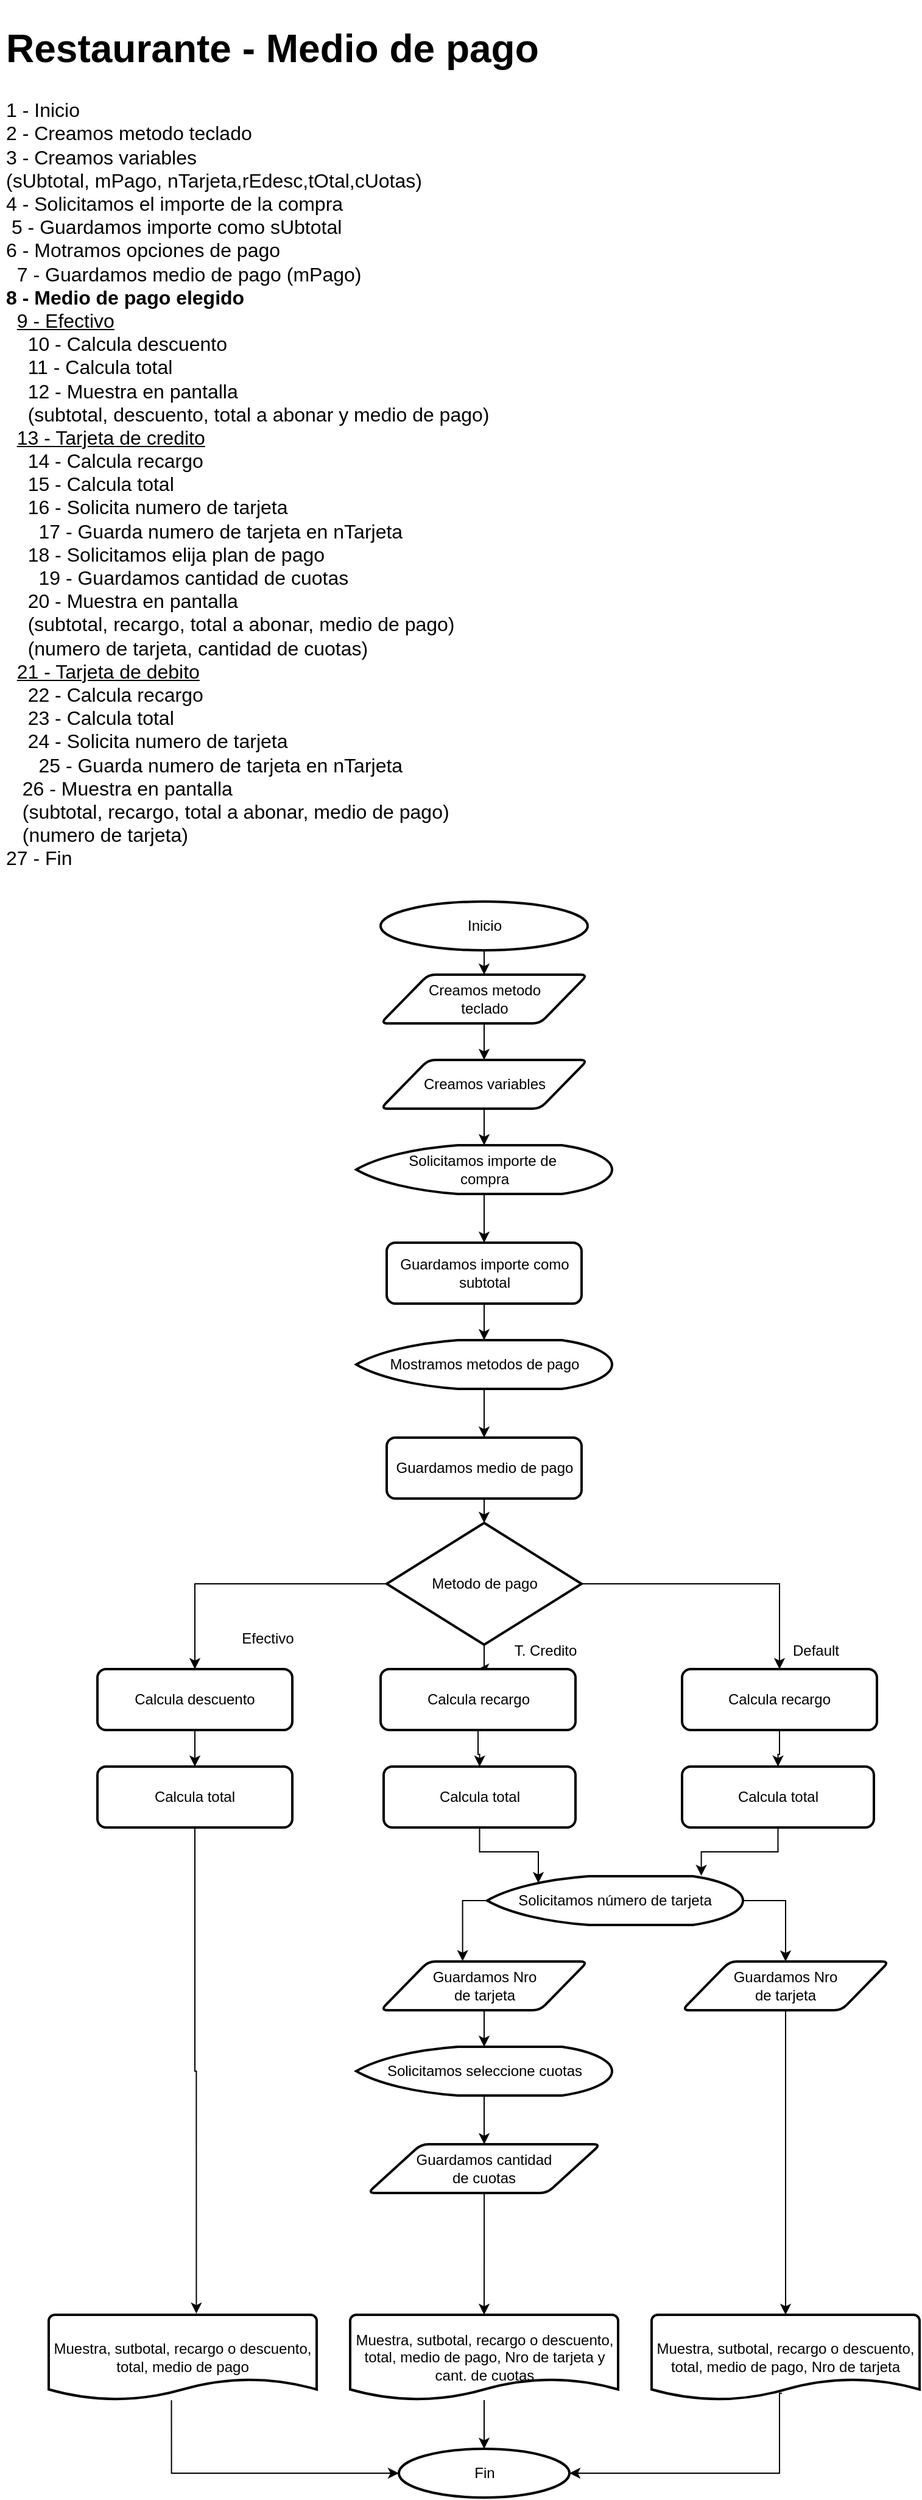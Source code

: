 <mxfile version="20.8.16" type="device"><diagram name="Página-1" id="ZDR5w2T1DiLIH5Bk0a3Y"><mxGraphModel dx="3186" dy="3398" grid="1" gridSize="10" guides="1" tooltips="1" connect="1" arrows="1" fold="1" page="1" pageScale="1" pageWidth="827" pageHeight="1169" math="0" shadow="0"><root><mxCell id="0"/><mxCell id="1" parent="0"/><mxCell id="ZqpeNAmu5j19iVGvIhXh-1" value="&lt;h1&gt;Restaurante - Medio de pago&lt;/h1&gt;&lt;p&gt;1 - Inicio&lt;br&gt;&lt;span style=&quot;background-color: initial;&quot;&gt;2 - Creamos metodo teclado&lt;br&gt;&lt;/span&gt;&lt;span style=&quot;background-color: initial;&quot;&gt;3 - Creamos variables &lt;br&gt;(sUbtotal, mPago, nTarjeta,rEdesc,tOtal,cUotas)&lt;br&gt;&lt;/span&gt;&lt;span style=&quot;background-color: initial;&quot;&gt;4 - Solicitamos el importe de la compra&lt;br&gt;&lt;/span&gt;&lt;span style=&quot;background-color: initial;&quot;&gt;&lt;span style=&quot;white-space: pre;&quot;&gt; &lt;/span&gt;5 - Guardamos importe como sUbtotal&lt;br&gt;&lt;/span&gt;&lt;span style=&quot;background-color: initial;&quot;&gt;6 - Motramos opciones de pago&lt;br&gt;&lt;/span&gt;&lt;span style=&quot;background-color: initial;&quot;&gt;&lt;span style=&quot;white-space: pre;&quot;&gt; &lt;span style=&quot;white-space: pre;&quot;&gt; &lt;/span&gt;&lt;/span&gt;7 - Guardamos medio de pago (mPago)&lt;br&gt;&lt;/span&gt;&lt;span style=&quot;background-color: initial;&quot;&gt;&lt;b&gt;8 - Medio de pago elegido&lt;/b&gt;&lt;br&gt;&lt;/span&gt;&lt;span style=&quot;background-color: initial;&quot;&gt;&lt;span style=&quot;white-space: pre;&quot;&gt; &lt;span style=&quot;white-space: pre;&quot;&gt; &lt;/span&gt;&lt;/span&gt;&lt;u&gt;9 - Efectivo&lt;/u&gt;&lt;br&gt;&lt;/span&gt;&lt;span style=&quot;background-color: initial;&quot;&gt;&lt;span style=&quot;white-space: pre;&quot;&gt; &lt;/span&gt;&lt;span style=&quot;white-space: pre;&quot;&gt; &lt;span style=&quot;white-space: pre;&quot;&gt; &lt;/span&gt;&lt;span style=&quot;white-space: pre;&quot;&gt; &lt;/span&gt;&lt;/span&gt;10 - Calcula descuento&lt;br&gt;&lt;/span&gt;&lt;span style=&quot;background-color: initial;&quot;&gt;&lt;span style=&quot;white-space: pre;&quot;&gt; &lt;/span&gt;&lt;span style=&quot;white-space: pre;&quot;&gt; &lt;span style=&quot;white-space: pre;&quot;&gt; &lt;/span&gt;&lt;span style=&quot;white-space: pre;&quot;&gt; &lt;/span&gt;&lt;/span&gt;11 - Calcula total&lt;br&gt;&lt;/span&gt;&lt;span style=&quot;background-color: initial;&quot;&gt;&lt;span style=&quot;white-space: pre;&quot;&gt; &lt;/span&gt;&lt;span style=&quot;white-space: pre;&quot;&gt; &lt;span style=&quot;white-space: pre;&quot;&gt; &lt;/span&gt;&lt;span style=&quot;white-space: pre;&quot;&gt; &lt;/span&gt;&lt;/span&gt;12 - Muestra en pantalla&amp;nbsp;&lt;br&gt;&lt;/span&gt;&lt;span style=&quot;background-color: initial;&quot;&gt;&lt;span style=&quot;white-space: pre;&quot;&gt; &lt;/span&gt;&lt;span style=&quot;white-space: pre;&quot;&gt; &lt;span style=&quot;white-space: pre;&quot;&gt; &lt;/span&gt;&lt;span style=&quot;white-space: pre;&quot;&gt; &lt;/span&gt;&lt;/span&gt;(subtotal, descuento, total a abonar y medio de pago)&lt;br&gt;&lt;/span&gt;&lt;span style=&quot;background-color: initial;&quot;&gt;&lt;span style=&quot;white-space: pre;&quot;&gt; &lt;span style=&quot;white-space: pre;&quot;&gt; &lt;/span&gt;&lt;/span&gt;&lt;u&gt;13 - Tarjeta de credito&lt;/u&gt;&lt;br&gt;&lt;/span&gt;&lt;span style=&quot;background-color: initial;&quot;&gt;&lt;span style=&quot;white-space: pre;&quot;&gt; &lt;/span&gt;&lt;span style=&quot;white-space: pre;&quot;&gt; &lt;span style=&quot;white-space: pre;&quot;&gt; &lt;/span&gt;&lt;span style=&quot;white-space: pre;&quot;&gt; &lt;/span&gt;&lt;/span&gt;14 - Calcula recargo&lt;br&gt;&lt;/span&gt;&lt;span style=&quot;background-color: initial;&quot;&gt;&lt;span style=&quot;white-space: pre;&quot;&gt; &lt;/span&gt;&lt;span style=&quot;white-space: pre;&quot;&gt; &lt;span style=&quot;white-space: pre;&quot;&gt; &lt;/span&gt;&lt;span style=&quot;white-space: pre;&quot;&gt; &lt;/span&gt;&lt;/span&gt;15 - Calcula total&lt;br&gt;&lt;/span&gt;&lt;span style=&quot;background-color: initial;&quot;&gt;&lt;span style=&quot;white-space: pre;&quot;&gt; &lt;/span&gt;&lt;span style=&quot;white-space: pre;&quot;&gt; &lt;span style=&quot;white-space: pre;&quot;&gt; &lt;/span&gt;&lt;span style=&quot;white-space: pre;&quot;&gt; &lt;/span&gt;&lt;/span&gt;16 - Solicita numero de tarjeta&lt;br&gt;&lt;/span&gt;&lt;span style=&quot;background-color: initial;&quot;&gt;&lt;span style=&quot;white-space: pre;&quot;&gt; &lt;/span&gt;&lt;span style=&quot;white-space: pre;&quot;&gt; &lt;span style=&quot;white-space: pre;&quot;&gt; &lt;span style=&quot;white-space: pre;&quot;&gt; &lt;/span&gt;&lt;span style=&quot;white-space: pre;&quot;&gt; &lt;/span&gt;&lt;span style=&quot;white-space: pre;&quot;&gt; &lt;/span&gt;&lt;/span&gt;&lt;/span&gt;17 - Guarda numero de tarjeta en nTarjeta&lt;br&gt;&lt;/span&gt;&lt;span style=&quot;background-color: initial;&quot;&gt;&lt;span style=&quot;white-space: pre;&quot;&gt; &lt;/span&gt;&lt;span style=&quot;white-space: pre;&quot;&gt; &lt;span style=&quot;white-space: pre;&quot;&gt; &lt;/span&gt;&lt;span style=&quot;white-space: pre;&quot;&gt; &lt;/span&gt;&lt;/span&gt;18 - Solicitamos elija plan de pago&lt;br&gt;&lt;/span&gt;&lt;span style=&quot;background-color: initial;&quot;&gt;&lt;span style=&quot;white-space: pre;&quot;&gt; &lt;/span&gt;&lt;span style=&quot;white-space: pre;&quot;&gt; &lt;/span&gt;&lt;span style=&quot;white-space: pre;&quot;&gt; &lt;span style=&quot;white-space: pre;&quot;&gt; &lt;/span&gt;&lt;span style=&quot;white-space: pre;&quot;&gt; &lt;/span&gt;&lt;span style=&quot;white-space: pre;&quot;&gt; &lt;/span&gt;&lt;/span&gt;19 - Guardamos cantidad de cuotas&lt;br&gt;&lt;/span&gt;&lt;span style=&quot;background-color: initial;&quot;&gt;&lt;span style=&quot;white-space: pre;&quot;&gt; &lt;/span&gt;&lt;span style=&quot;white-space: pre;&quot;&gt; &lt;span style=&quot;white-space: pre;&quot;&gt; &lt;/span&gt;&lt;span style=&quot;white-space: pre;&quot;&gt; &lt;/span&gt;&lt;/span&gt;20 - Muestra en pantalla&amp;nbsp;&lt;br&gt;&lt;/span&gt;&lt;span style=&quot;background-color: initial;&quot;&gt;&lt;span style=&quot;white-space: pre;&quot;&gt; &lt;/span&gt;&lt;span style=&quot;white-space: pre;&quot;&gt; &lt;span style=&quot;white-space: pre;&quot;&gt; &lt;/span&gt;&lt;span style=&quot;white-space: pre;&quot;&gt; &lt;/span&gt;&lt;/span&gt;(subtotal, recargo, total a abonar, medio de pago)&lt;br&gt;&lt;/span&gt;&lt;span style=&quot;background-color: initial;&quot;&gt;&lt;span style=&quot;white-space: pre;&quot;&gt; &lt;/span&gt;&lt;span style=&quot;white-space: pre;&quot;&gt; &lt;span style=&quot;white-space: pre;&quot;&gt; &lt;/span&gt;&lt;span style=&quot;white-space: pre;&quot;&gt; &lt;/span&gt;&lt;/span&gt;(numero de tarjeta, cantidad de cuotas)&lt;br&gt;&lt;/span&gt;&lt;span style=&quot;background-color: initial;&quot;&gt;&lt;span style=&quot;white-space: pre;&quot;&gt; &lt;span style=&quot;white-space: pre;&quot;&gt; &lt;/span&gt;&lt;/span&gt;&lt;u&gt;21 - Tarjeta de debito&lt;/u&gt;&lt;br&gt;&lt;/span&gt;&lt;span style=&quot;background-color: initial;&quot;&gt;&lt;span style=&quot;white-space: pre;&quot;&gt; &lt;/span&gt;&lt;span style=&quot;white-space: pre;&quot;&gt; &lt;span style=&quot;white-space: pre;&quot;&gt; &lt;/span&gt;&lt;span style=&quot;white-space: pre;&quot;&gt; &lt;/span&gt;&lt;/span&gt;22 - Calcula recargo&lt;br&gt;&lt;/span&gt;&lt;span style=&quot;background-color: initial;&quot;&gt;&lt;span style=&quot;white-space: pre;&quot;&gt; &lt;/span&gt;&lt;span style=&quot;white-space: pre;&quot;&gt; &lt;span style=&quot;white-space: pre;&quot;&gt; &lt;/span&gt;&lt;span style=&quot;white-space: pre;&quot;&gt; &lt;/span&gt;&lt;/span&gt;23 - Calcula total&lt;br&gt;&lt;/span&gt;&lt;span style=&quot;background-color: initial;&quot;&gt;&lt;span style=&quot;white-space: pre;&quot;&gt; &lt;/span&gt;&lt;span style=&quot;white-space: pre;&quot;&gt; &lt;span style=&quot;white-space: pre;&quot;&gt; &lt;/span&gt;&lt;span style=&quot;white-space: pre;&quot;&gt; &lt;/span&gt;&lt;/span&gt;24 - Solicita numero de tarjeta&lt;br&gt;&lt;/span&gt;&lt;span style=&quot;background-color: initial;&quot;&gt;&lt;span style=&quot;white-space: pre;&quot;&gt; &lt;/span&gt;&lt;span style=&quot;white-space: pre;&quot;&gt; &lt;/span&gt;&lt;span style=&quot;white-space: pre;&quot;&gt; &lt;span style=&quot;white-space: pre;&quot;&gt; &lt;/span&gt;&lt;span style=&quot;white-space: pre;&quot;&gt; &lt;span style=&quot;white-space: pre;&quot;&gt; &lt;/span&gt;&lt;/span&gt;&lt;/span&gt;25 - Guarda numero de tarjeta en nTarjeta&lt;br&gt;&lt;/span&gt;&lt;span style=&quot;background-color: initial;&quot;&gt;&lt;span style=&quot;white-space: pre;&quot;&gt; &lt;/span&gt;&lt;span style=&quot;white-space: pre;&quot;&gt; &lt;span style=&quot;white-space: pre;&quot;&gt; &lt;/span&gt;&lt;/span&gt;26 - Muestra en pantalla&lt;br&gt;&lt;/span&gt;&lt;span style=&quot;background-color: initial;&quot;&gt;&lt;span style=&quot;white-space: pre;&quot;&gt; &lt;/span&gt;&lt;span style=&quot;white-space: pre;&quot;&gt; &lt;span style=&quot;white-space: pre;&quot;&gt; &lt;/span&gt;&lt;/span&gt;(subtotal, recargo, total a abonar, medio de pago)&lt;br&gt;&lt;/span&gt;&lt;span style=&quot;background-color: initial;&quot;&gt;&lt;span style=&quot;white-space: pre;&quot;&gt; &lt;/span&gt;&lt;span style=&quot;white-space: pre;&quot;&gt; &lt;span style=&quot;white-space: pre;&quot;&gt; &lt;/span&gt;&lt;/span&gt;(numero de tarjeta)&lt;br&gt;&lt;/span&gt;&lt;span style=&quot;background-color: initial;&quot;&gt;27 - Fin&lt;/span&gt;&lt;/p&gt;" style="text;html=1;strokeColor=none;fillColor=none;spacing=5;spacingTop=-20;whiteSpace=wrap;overflow=hidden;rounded=0;fontSize=16;" parent="1" vertex="1"><mxGeometry x="-1640" y="-2320" width="460" height="700" as="geometry"/></mxCell><mxCell id="YZmxz_gzcXOV4c84oKuN-30" style="edgeStyle=orthogonalEdgeStyle;rounded=0;orthogonalLoop=1;jettySize=auto;html=1;entryX=0.5;entryY=0;entryDx=0;entryDy=0;" parent="1" source="YZmxz_gzcXOV4c84oKuN-1" target="YZmxz_gzcXOV4c84oKuN-2" edge="1"><mxGeometry relative="1" as="geometry"/></mxCell><mxCell id="YZmxz_gzcXOV4c84oKuN-1" value="Inicio" style="strokeWidth=2;html=1;shape=mxgraph.flowchart.start_1;whiteSpace=wrap;" parent="1" vertex="1"><mxGeometry x="-1327.5" y="-1590" width="170" height="40" as="geometry"/></mxCell><mxCell id="YZmxz_gzcXOV4c84oKuN-32" style="edgeStyle=orthogonalEdgeStyle;rounded=0;orthogonalLoop=1;jettySize=auto;html=1;" parent="1" source="YZmxz_gzcXOV4c84oKuN-2" target="YZmxz_gzcXOV4c84oKuN-3" edge="1"><mxGeometry relative="1" as="geometry"/></mxCell><mxCell id="YZmxz_gzcXOV4c84oKuN-2" value="Creamos metodo&lt;br&gt;teclado" style="shape=parallelogram;html=1;strokeWidth=2;perimeter=parallelogramPerimeter;whiteSpace=wrap;rounded=1;arcSize=12;size=0.23;" parent="1" vertex="1"><mxGeometry x="-1327.5" y="-1530" width="170" height="40" as="geometry"/></mxCell><mxCell id="YZmxz_gzcXOV4c84oKuN-33" style="edgeStyle=orthogonalEdgeStyle;rounded=0;orthogonalLoop=1;jettySize=auto;html=1;" parent="1" source="YZmxz_gzcXOV4c84oKuN-3" target="YZmxz_gzcXOV4c84oKuN-4" edge="1"><mxGeometry relative="1" as="geometry"/></mxCell><mxCell id="YZmxz_gzcXOV4c84oKuN-3" value="Creamos variables" style="shape=parallelogram;html=1;strokeWidth=2;perimeter=parallelogramPerimeter;whiteSpace=wrap;rounded=1;arcSize=12;size=0.23;" parent="1" vertex="1"><mxGeometry x="-1327.5" y="-1460" width="170" height="40" as="geometry"/></mxCell><mxCell id="YZmxz_gzcXOV4c84oKuN-34" style="edgeStyle=orthogonalEdgeStyle;rounded=0;orthogonalLoop=1;jettySize=auto;html=1;entryX=0.5;entryY=0;entryDx=0;entryDy=0;" parent="1" source="YZmxz_gzcXOV4c84oKuN-4" target="YZmxz_gzcXOV4c84oKuN-5" edge="1"><mxGeometry relative="1" as="geometry"/></mxCell><mxCell id="YZmxz_gzcXOV4c84oKuN-4" value="Solicitamos importe de&amp;nbsp;&lt;br&gt;compra" style="strokeWidth=2;html=1;shape=mxgraph.flowchart.display;whiteSpace=wrap;" parent="1" vertex="1"><mxGeometry x="-1347.5" y="-1390" width="210" height="40" as="geometry"/></mxCell><mxCell id="YZmxz_gzcXOV4c84oKuN-35" style="edgeStyle=orthogonalEdgeStyle;rounded=0;orthogonalLoop=1;jettySize=auto;html=1;entryX=0.5;entryY=0;entryDx=0;entryDy=0;entryPerimeter=0;" parent="1" source="YZmxz_gzcXOV4c84oKuN-5" target="YZmxz_gzcXOV4c84oKuN-6" edge="1"><mxGeometry relative="1" as="geometry"/></mxCell><mxCell id="YZmxz_gzcXOV4c84oKuN-5" value="Guardamos importe como&lt;br&gt;subtotal" style="rounded=1;whiteSpace=wrap;html=1;absoluteArcSize=1;arcSize=14;strokeWidth=2;" parent="1" vertex="1"><mxGeometry x="-1322.5" y="-1310" width="160" height="50" as="geometry"/></mxCell><mxCell id="YZmxz_gzcXOV4c84oKuN-36" style="edgeStyle=orthogonalEdgeStyle;rounded=0;orthogonalLoop=1;jettySize=auto;html=1;" parent="1" source="YZmxz_gzcXOV4c84oKuN-6" target="YZmxz_gzcXOV4c84oKuN-7" edge="1"><mxGeometry relative="1" as="geometry"/></mxCell><mxCell id="YZmxz_gzcXOV4c84oKuN-6" value="Mostramos metodos de pago" style="strokeWidth=2;html=1;shape=mxgraph.flowchart.display;whiteSpace=wrap;" parent="1" vertex="1"><mxGeometry x="-1347.5" y="-1230" width="210" height="40" as="geometry"/></mxCell><mxCell id="YZmxz_gzcXOV4c84oKuN-37" style="edgeStyle=orthogonalEdgeStyle;rounded=0;orthogonalLoop=1;jettySize=auto;html=1;entryX=0.5;entryY=0;entryDx=0;entryDy=0;entryPerimeter=0;" parent="1" source="YZmxz_gzcXOV4c84oKuN-7" target="YZmxz_gzcXOV4c84oKuN-8" edge="1"><mxGeometry relative="1" as="geometry"/></mxCell><mxCell id="YZmxz_gzcXOV4c84oKuN-7" value="Guardamos medio de pago" style="rounded=1;whiteSpace=wrap;html=1;absoluteArcSize=1;arcSize=14;strokeWidth=2;" parent="1" vertex="1"><mxGeometry x="-1322.5" y="-1150" width="160" height="50" as="geometry"/></mxCell><mxCell id="YZmxz_gzcXOV4c84oKuN-38" style="edgeStyle=orthogonalEdgeStyle;rounded=0;orthogonalLoop=1;jettySize=auto;html=1;entryX=0.5;entryY=0;entryDx=0;entryDy=0;" parent="1" source="YZmxz_gzcXOV4c84oKuN-8" target="YZmxz_gzcXOV4c84oKuN-9" edge="1"><mxGeometry relative="1" as="geometry"/></mxCell><mxCell id="YZmxz_gzcXOV4c84oKuN-39" style="edgeStyle=orthogonalEdgeStyle;rounded=0;orthogonalLoop=1;jettySize=auto;html=1;entryX=0.5;entryY=0;entryDx=0;entryDy=0;" parent="1" source="YZmxz_gzcXOV4c84oKuN-8" target="YZmxz_gzcXOV4c84oKuN-10" edge="1"><mxGeometry relative="1" as="geometry"/></mxCell><mxCell id="YZmxz_gzcXOV4c84oKuN-40" style="edgeStyle=orthogonalEdgeStyle;rounded=0;orthogonalLoop=1;jettySize=auto;html=1;entryX=0.5;entryY=0;entryDx=0;entryDy=0;" parent="1" source="YZmxz_gzcXOV4c84oKuN-8" target="YZmxz_gzcXOV4c84oKuN-11" edge="1"><mxGeometry relative="1" as="geometry"/></mxCell><mxCell id="YZmxz_gzcXOV4c84oKuN-8" value="Metodo de pago" style="strokeWidth=2;html=1;shape=mxgraph.flowchart.decision;whiteSpace=wrap;" parent="1" vertex="1"><mxGeometry x="-1322.5" y="-1080" width="160" height="100" as="geometry"/></mxCell><mxCell id="YZmxz_gzcXOV4c84oKuN-41" style="edgeStyle=orthogonalEdgeStyle;rounded=0;orthogonalLoop=1;jettySize=auto;html=1;entryX=0.5;entryY=0;entryDx=0;entryDy=0;" parent="1" source="YZmxz_gzcXOV4c84oKuN-9" target="YZmxz_gzcXOV4c84oKuN-12" edge="1"><mxGeometry relative="1" as="geometry"/></mxCell><mxCell id="YZmxz_gzcXOV4c84oKuN-9" value="Calcula descuento" style="rounded=1;whiteSpace=wrap;html=1;absoluteArcSize=1;arcSize=14;strokeWidth=2;" parent="1" vertex="1"><mxGeometry x="-1560" y="-960" width="160" height="50" as="geometry"/></mxCell><mxCell id="YZmxz_gzcXOV4c84oKuN-42" style="edgeStyle=orthogonalEdgeStyle;rounded=0;orthogonalLoop=1;jettySize=auto;html=1;entryX=0.5;entryY=0;entryDx=0;entryDy=0;" parent="1" source="YZmxz_gzcXOV4c84oKuN-10" target="YZmxz_gzcXOV4c84oKuN-13" edge="1"><mxGeometry relative="1" as="geometry"/></mxCell><mxCell id="YZmxz_gzcXOV4c84oKuN-10" value="Calcula recargo" style="rounded=1;whiteSpace=wrap;html=1;absoluteArcSize=1;arcSize=14;strokeWidth=2;" parent="1" vertex="1"><mxGeometry x="-1327.5" y="-960" width="160" height="50" as="geometry"/></mxCell><mxCell id="YZmxz_gzcXOV4c84oKuN-43" style="edgeStyle=orthogonalEdgeStyle;rounded=0;orthogonalLoop=1;jettySize=auto;html=1;entryX=0.5;entryY=0;entryDx=0;entryDy=0;" parent="1" source="YZmxz_gzcXOV4c84oKuN-11" target="YZmxz_gzcXOV4c84oKuN-14" edge="1"><mxGeometry relative="1" as="geometry"/></mxCell><mxCell id="YZmxz_gzcXOV4c84oKuN-11" value="Calcula recargo" style="rounded=1;whiteSpace=wrap;html=1;absoluteArcSize=1;arcSize=14;strokeWidth=2;" parent="1" vertex="1"><mxGeometry x="-1080" y="-960" width="160" height="50" as="geometry"/></mxCell><mxCell id="YZmxz_gzcXOV4c84oKuN-52" style="edgeStyle=orthogonalEdgeStyle;rounded=0;orthogonalLoop=1;jettySize=auto;html=1;entryX=0.551;entryY=-0.014;entryDx=0;entryDy=0;entryPerimeter=0;" parent="1" source="YZmxz_gzcXOV4c84oKuN-12" target="YZmxz_gzcXOV4c84oKuN-26" edge="1"><mxGeometry relative="1" as="geometry"/></mxCell><mxCell id="YZmxz_gzcXOV4c84oKuN-12" value="Calcula total" style="rounded=1;whiteSpace=wrap;html=1;absoluteArcSize=1;arcSize=14;strokeWidth=2;" parent="1" vertex="1"><mxGeometry x="-1560" y="-880" width="160" height="50" as="geometry"/></mxCell><mxCell id="YZmxz_gzcXOV4c84oKuN-44" style="edgeStyle=orthogonalEdgeStyle;rounded=0;orthogonalLoop=1;jettySize=auto;html=1;entryX=0.2;entryY=0.14;entryDx=0;entryDy=0;entryPerimeter=0;" parent="1" source="YZmxz_gzcXOV4c84oKuN-13" target="YZmxz_gzcXOV4c84oKuN-18" edge="1"><mxGeometry relative="1" as="geometry"/></mxCell><mxCell id="YZmxz_gzcXOV4c84oKuN-13" value="Calcula total" style="rounded=1;whiteSpace=wrap;html=1;absoluteArcSize=1;arcSize=14;strokeWidth=2;" parent="1" vertex="1"><mxGeometry x="-1325" y="-880" width="157.5" height="50" as="geometry"/></mxCell><mxCell id="YZmxz_gzcXOV4c84oKuN-45" style="edgeStyle=orthogonalEdgeStyle;rounded=0;orthogonalLoop=1;jettySize=auto;html=1;entryX=0.837;entryY=-0.008;entryDx=0;entryDy=0;entryPerimeter=0;" parent="1" source="YZmxz_gzcXOV4c84oKuN-14" target="YZmxz_gzcXOV4c84oKuN-18" edge="1"><mxGeometry relative="1" as="geometry"/></mxCell><mxCell id="YZmxz_gzcXOV4c84oKuN-14" value="Calcula total" style="rounded=1;whiteSpace=wrap;html=1;absoluteArcSize=1;arcSize=14;strokeWidth=2;" parent="1" vertex="1"><mxGeometry x="-1080" y="-880" width="157.5" height="50" as="geometry"/></mxCell><mxCell id="YZmxz_gzcXOV4c84oKuN-47" style="edgeStyle=orthogonalEdgeStyle;rounded=0;orthogonalLoop=1;jettySize=auto;html=1;entryX=0.5;entryY=0;entryDx=0;entryDy=0;exitX=1;exitY=0.5;exitDx=0;exitDy=0;exitPerimeter=0;" parent="1" source="YZmxz_gzcXOV4c84oKuN-18" target="YZmxz_gzcXOV4c84oKuN-23" edge="1"><mxGeometry relative="1" as="geometry"/></mxCell><mxCell id="YZmxz_gzcXOV4c84oKuN-65" style="edgeStyle=orthogonalEdgeStyle;rounded=0;orthogonalLoop=1;jettySize=auto;html=1;entryX=0.396;entryY=-0.008;entryDx=0;entryDy=0;entryPerimeter=0;exitX=0;exitY=0.5;exitDx=0;exitDy=0;exitPerimeter=0;" parent="1" source="YZmxz_gzcXOV4c84oKuN-18" target="YZmxz_gzcXOV4c84oKuN-20" edge="1"><mxGeometry relative="1" as="geometry"/></mxCell><mxCell id="YZmxz_gzcXOV4c84oKuN-18" value="Solicitamos número de tarjeta" style="strokeWidth=2;html=1;shape=mxgraph.flowchart.display;whiteSpace=wrap;" parent="1" vertex="1"><mxGeometry x="-1240" y="-790" width="210" height="40" as="geometry"/></mxCell><mxCell id="YZmxz_gzcXOV4c84oKuN-67" style="edgeStyle=orthogonalEdgeStyle;rounded=0;orthogonalLoop=1;jettySize=auto;html=1;entryX=0.5;entryY=0;entryDx=0;entryDy=0;entryPerimeter=0;" parent="1" source="YZmxz_gzcXOV4c84oKuN-20" target="YZmxz_gzcXOV4c84oKuN-24" edge="1"><mxGeometry relative="1" as="geometry"/></mxCell><mxCell id="YZmxz_gzcXOV4c84oKuN-20" value="Guardamos Nro&lt;br&gt;de tarjeta" style="shape=parallelogram;html=1;strokeWidth=2;perimeter=parallelogramPerimeter;whiteSpace=wrap;rounded=1;arcSize=12;size=0.23;" parent="1" vertex="1"><mxGeometry x="-1327.5" y="-720" width="170" height="40" as="geometry"/></mxCell><mxCell id="YZmxz_gzcXOV4c84oKuN-49" style="edgeStyle=orthogonalEdgeStyle;rounded=0;orthogonalLoop=1;jettySize=auto;html=1;entryX=0.5;entryY=0;entryDx=0;entryDy=0;entryPerimeter=0;" parent="1" source="YZmxz_gzcXOV4c84oKuN-23" target="YZmxz_gzcXOV4c84oKuN-28" edge="1"><mxGeometry relative="1" as="geometry"/></mxCell><mxCell id="YZmxz_gzcXOV4c84oKuN-23" value="Guardamos Nro&lt;br&gt;de tarjeta" style="shape=parallelogram;html=1;strokeWidth=2;perimeter=parallelogramPerimeter;whiteSpace=wrap;rounded=1;arcSize=12;size=0.23;" parent="1" vertex="1"><mxGeometry x="-1080" y="-720" width="170" height="40" as="geometry"/></mxCell><mxCell id="YZmxz_gzcXOV4c84oKuN-50" style="edgeStyle=orthogonalEdgeStyle;rounded=0;orthogonalLoop=1;jettySize=auto;html=1;" parent="1" source="YZmxz_gzcXOV4c84oKuN-24" target="YZmxz_gzcXOV4c84oKuN-25" edge="1"><mxGeometry relative="1" as="geometry"/></mxCell><mxCell id="YZmxz_gzcXOV4c84oKuN-24" value="Solicitamos seleccione cuotas" style="strokeWidth=2;html=1;shape=mxgraph.flowchart.display;whiteSpace=wrap;" parent="1" vertex="1"><mxGeometry x="-1347.5" y="-650" width="210" height="40" as="geometry"/></mxCell><mxCell id="YZmxz_gzcXOV4c84oKuN-51" style="edgeStyle=orthogonalEdgeStyle;rounded=0;orthogonalLoop=1;jettySize=auto;html=1;" parent="1" source="YZmxz_gzcXOV4c84oKuN-25" target="YZmxz_gzcXOV4c84oKuN-27" edge="1"><mxGeometry relative="1" as="geometry"/></mxCell><mxCell id="YZmxz_gzcXOV4c84oKuN-25" value="Guardamos cantidad&lt;br&gt;de cuotas" style="shape=parallelogram;html=1;strokeWidth=2;perimeter=parallelogramPerimeter;whiteSpace=wrap;rounded=1;arcSize=12;size=0.23;" parent="1" vertex="1"><mxGeometry x="-1338.12" y="-570" width="191.25" height="40" as="geometry"/></mxCell><mxCell id="YZmxz_gzcXOV4c84oKuN-54" style="edgeStyle=orthogonalEdgeStyle;rounded=0;orthogonalLoop=1;jettySize=auto;html=1;entryX=0;entryY=0.5;entryDx=0;entryDy=0;entryPerimeter=0;exitX=0.458;exitY=1.002;exitDx=0;exitDy=0;exitPerimeter=0;" parent="1" source="YZmxz_gzcXOV4c84oKuN-26" target="YZmxz_gzcXOV4c84oKuN-53" edge="1"><mxGeometry relative="1" as="geometry"/></mxCell><mxCell id="YZmxz_gzcXOV4c84oKuN-26" value="Muestra, sutbotal, recargo o descuento, total, medio de pago" style="strokeWidth=2;html=1;shape=mxgraph.flowchart.document2;whiteSpace=wrap;size=0.25;" parent="1" vertex="1"><mxGeometry x="-1600" y="-430" width="220" height="70" as="geometry"/></mxCell><mxCell id="YZmxz_gzcXOV4c84oKuN-55" style="edgeStyle=orthogonalEdgeStyle;rounded=0;orthogonalLoop=1;jettySize=auto;html=1;entryX=0.5;entryY=0;entryDx=0;entryDy=0;entryPerimeter=0;" parent="1" source="YZmxz_gzcXOV4c84oKuN-27" target="YZmxz_gzcXOV4c84oKuN-53" edge="1"><mxGeometry relative="1" as="geometry"/></mxCell><mxCell id="YZmxz_gzcXOV4c84oKuN-27" value="Muestra, sutbotal, recargo o descuento, total, medio de pago, Nro de tarjeta y cant. de cuotas" style="strokeWidth=2;html=1;shape=mxgraph.flowchart.document2;whiteSpace=wrap;size=0.25;" parent="1" vertex="1"><mxGeometry x="-1352.5" y="-430" width="220" height="70" as="geometry"/></mxCell><mxCell id="YZmxz_gzcXOV4c84oKuN-66" style="edgeStyle=orthogonalEdgeStyle;rounded=0;orthogonalLoop=1;jettySize=auto;html=1;entryX=1;entryY=0.5;entryDx=0;entryDy=0;entryPerimeter=0;exitX=0.486;exitY=0.92;exitDx=0;exitDy=0;exitPerimeter=0;" parent="1" source="YZmxz_gzcXOV4c84oKuN-28" target="YZmxz_gzcXOV4c84oKuN-53" edge="1"><mxGeometry relative="1" as="geometry"><Array as="points"><mxPoint x="-1000" y="-366"/><mxPoint x="-1000" y="-300"/></Array></mxGeometry></mxCell><mxCell id="YZmxz_gzcXOV4c84oKuN-28" value="Muestra, sutbotal, recargo o descuento, total, medio de pago, Nro de tarjeta" style="strokeWidth=2;html=1;shape=mxgraph.flowchart.document2;whiteSpace=wrap;size=0.25;" parent="1" vertex="1"><mxGeometry x="-1105" y="-430" width="220" height="70" as="geometry"/></mxCell><mxCell id="YZmxz_gzcXOV4c84oKuN-53" value="Fin" style="strokeWidth=2;html=1;shape=mxgraph.flowchart.start_1;whiteSpace=wrap;" parent="1" vertex="1"><mxGeometry x="-1312.5" y="-320" width="140" height="40" as="geometry"/></mxCell><mxCell id="YZmxz_gzcXOV4c84oKuN-57" value="Efectivo" style="text;html=1;strokeColor=none;fillColor=none;align=center;verticalAlign=middle;whiteSpace=wrap;rounded=0;" parent="1" vertex="1"><mxGeometry x="-1450" y="-1000" width="60" height="30" as="geometry"/></mxCell><mxCell id="YZmxz_gzcXOV4c84oKuN-58" value="T. Credito" style="text;html=1;strokeColor=none;fillColor=none;align=center;verticalAlign=middle;whiteSpace=wrap;rounded=0;" parent="1" vertex="1"><mxGeometry x="-1222.5" y="-990" width="60" height="30" as="geometry"/></mxCell><mxCell id="YZmxz_gzcXOV4c84oKuN-59" value="Default" style="text;html=1;strokeColor=none;fillColor=none;align=center;verticalAlign=middle;whiteSpace=wrap;rounded=0;" parent="1" vertex="1"><mxGeometry x="-1000" y="-990" width="60" height="30" as="geometry"/></mxCell></root></mxGraphModel></diagram></mxfile>